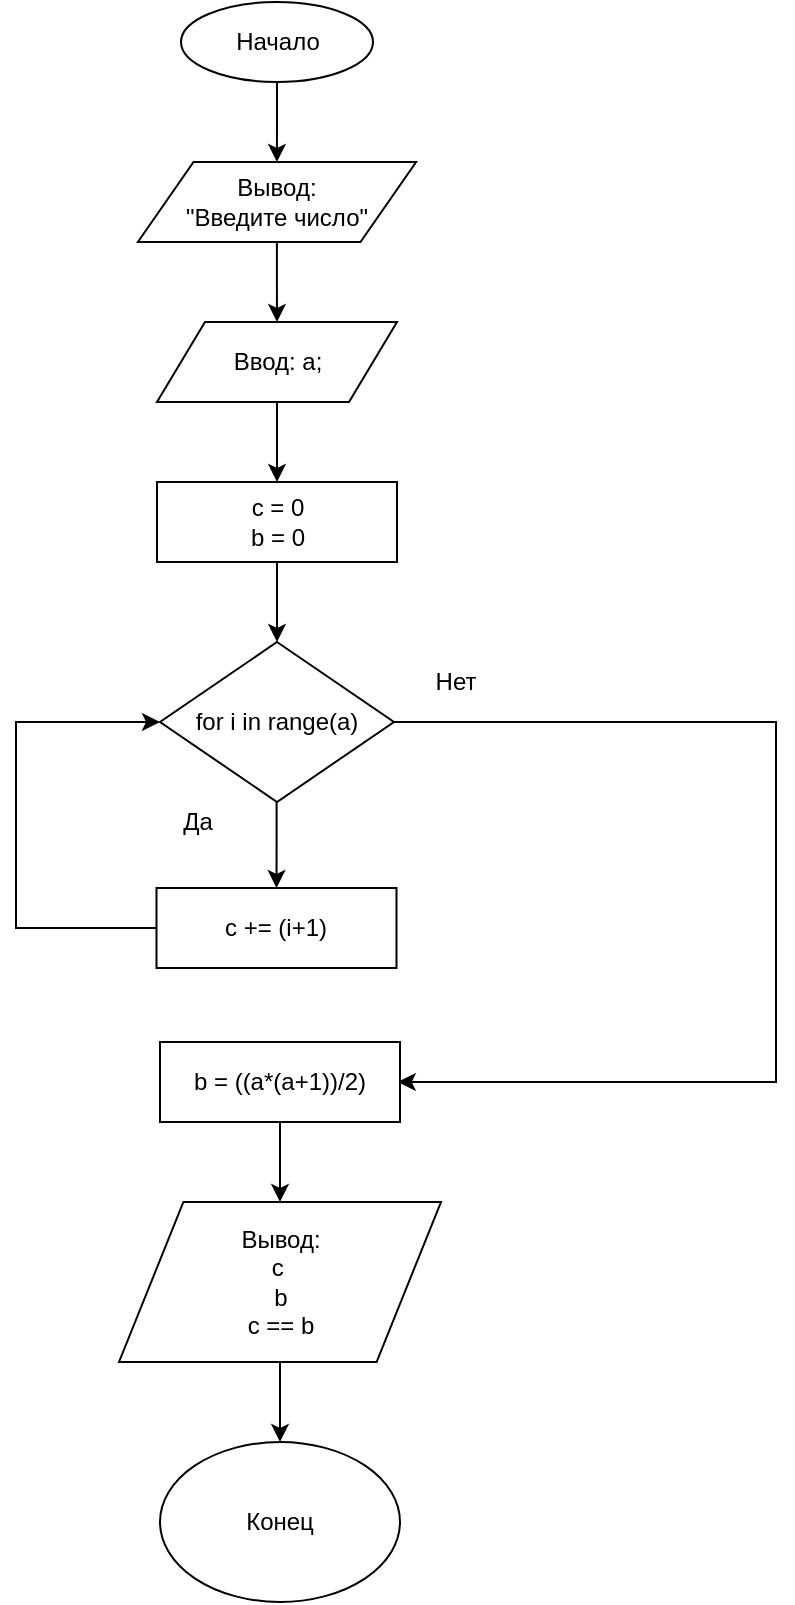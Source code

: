 <mxfile version="13.0.1" type="device"><diagram id="C5RBs43oDa-KdzZeNtuy" name="Page-1"><mxGraphModel dx="1038" dy="499" grid="1" gridSize="10" guides="1" tooltips="1" connect="1" arrows="1" fold="1" page="1" pageScale="1" pageWidth="827" pageHeight="1169" math="0" shadow="0"><root><mxCell id="WIyWlLk6GJQsqaUBKTNV-0"/><mxCell id="WIyWlLk6GJQsqaUBKTNV-1" parent="WIyWlLk6GJQsqaUBKTNV-0"/><mxCell id="dPEVJsvfHIY1bp6v8tBf-12" style="edgeStyle=orthogonalEdgeStyle;rounded=0;orthogonalLoop=1;jettySize=auto;html=1;exitX=0.5;exitY=1;exitDx=0;exitDy=0;" edge="1" parent="WIyWlLk6GJQsqaUBKTNV-1" source="dPEVJsvfHIY1bp6v8tBf-0" target="dPEVJsvfHIY1bp6v8tBf-2"><mxGeometry relative="1" as="geometry"/></mxCell><mxCell id="dPEVJsvfHIY1bp6v8tBf-0" value="Начало" style="ellipse;whiteSpace=wrap;html=1;" vertex="1" parent="WIyWlLk6GJQsqaUBKTNV-1"><mxGeometry x="352.5" width="96" height="40" as="geometry"/></mxCell><mxCell id="dPEVJsvfHIY1bp6v8tBf-13" style="edgeStyle=orthogonalEdgeStyle;rounded=0;orthogonalLoop=1;jettySize=auto;html=1;entryX=0.5;entryY=0;entryDx=0;entryDy=0;" edge="1" parent="WIyWlLk6GJQsqaUBKTNV-1" source="dPEVJsvfHIY1bp6v8tBf-2" target="dPEVJsvfHIY1bp6v8tBf-3"><mxGeometry relative="1" as="geometry"/></mxCell><mxCell id="dPEVJsvfHIY1bp6v8tBf-2" value="Вывод:&lt;br&gt;&quot;Введите число&quot;" style="shape=parallelogram;perimeter=parallelogramPerimeter;whiteSpace=wrap;html=1;" vertex="1" parent="WIyWlLk6GJQsqaUBKTNV-1"><mxGeometry x="330.94" y="80" width="139.12" height="40" as="geometry"/></mxCell><mxCell id="dPEVJsvfHIY1bp6v8tBf-106" style="edgeStyle=orthogonalEdgeStyle;rounded=0;orthogonalLoop=1;jettySize=auto;html=1;entryX=0.5;entryY=0;entryDx=0;entryDy=0;" edge="1" parent="WIyWlLk6GJQsqaUBKTNV-1" source="dPEVJsvfHIY1bp6v8tBf-3" target="dPEVJsvfHIY1bp6v8tBf-104"><mxGeometry relative="1" as="geometry"><mxPoint x="401" y="240" as="targetPoint"/></mxGeometry></mxCell><mxCell id="dPEVJsvfHIY1bp6v8tBf-3" value="Ввод: a;&lt;br&gt;" style="shape=parallelogram;perimeter=parallelogramPerimeter;whiteSpace=wrap;html=1;" vertex="1" parent="WIyWlLk6GJQsqaUBKTNV-1"><mxGeometry x="340.5" y="160" width="120" height="40" as="geometry"/></mxCell><mxCell id="dPEVJsvfHIY1bp6v8tBf-117" style="edgeStyle=orthogonalEdgeStyle;rounded=0;orthogonalLoop=1;jettySize=auto;html=1;entryX=0.5;entryY=0;entryDx=0;entryDy=0;" edge="1" parent="WIyWlLk6GJQsqaUBKTNV-1" source="dPEVJsvfHIY1bp6v8tBf-6" target="dPEVJsvfHIY1bp6v8tBf-131"><mxGeometry relative="1" as="geometry"><mxPoint x="400.25" y="440" as="targetPoint"/><Array as="points"><mxPoint x="401" y="422"/></Array></mxGeometry></mxCell><mxCell id="dPEVJsvfHIY1bp6v8tBf-128" style="edgeStyle=orthogonalEdgeStyle;rounded=0;orthogonalLoop=1;jettySize=auto;html=1;entryX=1;entryY=0.5;entryDx=0;entryDy=0;" edge="1" parent="WIyWlLk6GJQsqaUBKTNV-1" source="dPEVJsvfHIY1bp6v8tBf-6"><mxGeometry relative="1" as="geometry"><mxPoint x="460.9" y="540" as="targetPoint"/><Array as="points"><mxPoint x="650" y="360"/><mxPoint x="650" y="540"/></Array></mxGeometry></mxCell><mxCell id="dPEVJsvfHIY1bp6v8tBf-6" value="for i in range(a)" style="rhombus;whiteSpace=wrap;html=1;" vertex="1" parent="WIyWlLk6GJQsqaUBKTNV-1"><mxGeometry x="342" y="320" width="117" height="80" as="geometry"/></mxCell><mxCell id="dPEVJsvfHIY1bp6v8tBf-57" value="Конец" style="ellipse;whiteSpace=wrap;html=1;" vertex="1" parent="WIyWlLk6GJQsqaUBKTNV-1"><mxGeometry x="342" y="720" width="120" height="80" as="geometry"/></mxCell><mxCell id="dPEVJsvfHIY1bp6v8tBf-79" value="Нет" style="text;html=1;strokeColor=none;fillColor=none;align=center;verticalAlign=middle;whiteSpace=wrap;rounded=0;" vertex="1" parent="WIyWlLk6GJQsqaUBKTNV-1"><mxGeometry x="470.06" y="330" width="40" height="20" as="geometry"/></mxCell><mxCell id="dPEVJsvfHIY1bp6v8tBf-108" style="edgeStyle=orthogonalEdgeStyle;rounded=0;orthogonalLoop=1;jettySize=auto;html=1;exitX=0.5;exitY=1;exitDx=0;exitDy=0;entryX=0.5;entryY=0;entryDx=0;entryDy=0;" edge="1" parent="WIyWlLk6GJQsqaUBKTNV-1" source="dPEVJsvfHIY1bp6v8tBf-104" target="dPEVJsvfHIY1bp6v8tBf-6"><mxGeometry relative="1" as="geometry"><mxPoint x="399" y="320" as="targetPoint"/></mxGeometry></mxCell><mxCell id="dPEVJsvfHIY1bp6v8tBf-104" value="&lt;span&gt;c = 0&lt;br&gt;b = 0&lt;/span&gt;" style="rounded=0;whiteSpace=wrap;html=1;" vertex="1" parent="WIyWlLk6GJQsqaUBKTNV-1"><mxGeometry x="340.5" y="240" width="120" height="40" as="geometry"/></mxCell><mxCell id="dPEVJsvfHIY1bp6v8tBf-138" style="edgeStyle=orthogonalEdgeStyle;rounded=0;orthogonalLoop=1;jettySize=auto;html=1;entryX=0;entryY=0.5;entryDx=0;entryDy=0;" edge="1" parent="WIyWlLk6GJQsqaUBKTNV-1" source="dPEVJsvfHIY1bp6v8tBf-131" target="dPEVJsvfHIY1bp6v8tBf-6"><mxGeometry relative="1" as="geometry"><Array as="points"><mxPoint x="270" y="463"/><mxPoint x="270" y="360"/></Array></mxGeometry></mxCell><mxCell id="dPEVJsvfHIY1bp6v8tBf-131" value="c += (i+1)" style="rounded=0;whiteSpace=wrap;html=1;" vertex="1" parent="WIyWlLk6GJQsqaUBKTNV-1"><mxGeometry x="340.25" y="443" width="120" height="40" as="geometry"/></mxCell><mxCell id="dPEVJsvfHIY1bp6v8tBf-136" value="Да" style="text;html=1;strokeColor=none;fillColor=none;align=center;verticalAlign=middle;whiteSpace=wrap;rounded=0;" vertex="1" parent="WIyWlLk6GJQsqaUBKTNV-1"><mxGeometry x="340.5" y="400" width="40" height="20" as="geometry"/></mxCell><mxCell id="dPEVJsvfHIY1bp6v8tBf-141" style="edgeStyle=orthogonalEdgeStyle;rounded=0;orthogonalLoop=1;jettySize=auto;html=1;entryX=0.5;entryY=0;entryDx=0;entryDy=0;" edge="1" parent="WIyWlLk6GJQsqaUBKTNV-1" source="dPEVJsvfHIY1bp6v8tBf-139" target="dPEVJsvfHIY1bp6v8tBf-140"><mxGeometry relative="1" as="geometry"/></mxCell><mxCell id="dPEVJsvfHIY1bp6v8tBf-139" value="b = ((a*(a+1))/2)" style="rounded=0;whiteSpace=wrap;html=1;" vertex="1" parent="WIyWlLk6GJQsqaUBKTNV-1"><mxGeometry x="342" y="520" width="120" height="40" as="geometry"/></mxCell><mxCell id="dPEVJsvfHIY1bp6v8tBf-142" style="edgeStyle=orthogonalEdgeStyle;rounded=0;orthogonalLoop=1;jettySize=auto;html=1;exitX=0.5;exitY=1;exitDx=0;exitDy=0;entryX=0.5;entryY=0;entryDx=0;entryDy=0;" edge="1" parent="WIyWlLk6GJQsqaUBKTNV-1" source="dPEVJsvfHIY1bp6v8tBf-140" target="dPEVJsvfHIY1bp6v8tBf-57"><mxGeometry relative="1" as="geometry"/></mxCell><mxCell id="dPEVJsvfHIY1bp6v8tBf-140" value="Вывод:&lt;br&gt;c&amp;nbsp;&lt;br&gt;b&lt;br&gt;c == b" style="shape=parallelogram;perimeter=parallelogramPerimeter;whiteSpace=wrap;html=1;" vertex="1" parent="WIyWlLk6GJQsqaUBKTNV-1"><mxGeometry x="321.5" y="600" width="161" height="80" as="geometry"/></mxCell></root></mxGraphModel></diagram></mxfile>